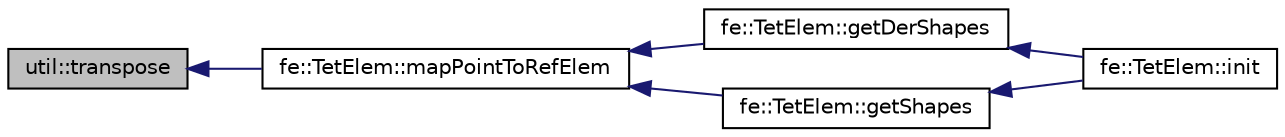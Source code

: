 digraph "util::transpose"
{
  edge [fontname="Helvetica",fontsize="10",labelfontname="Helvetica",labelfontsize="10"];
  node [fontname="Helvetica",fontsize="10",shape=record];
  rankdir="LR";
  Node652 [label="util::transpose",height=0.2,width=0.4,color="black", fillcolor="grey75", style="filled", fontcolor="black"];
  Node652 -> Node653 [dir="back",color="midnightblue",fontsize="10",style="solid",fontname="Helvetica"];
  Node653 [label="fe::TetElem::mapPointToRefElem",height=0.2,width=0.4,color="black", fillcolor="white", style="filled",URL="$classfe_1_1TetElem.html#ab608ed3b2fc3948fabcbec3734d34f45",tooltip="Maps point p in a given element to the reference element. "];
  Node653 -> Node654 [dir="back",color="midnightblue",fontsize="10",style="solid",fontname="Helvetica"];
  Node654 [label="fe::TetElem::getDerShapes",height=0.2,width=0.4,color="black", fillcolor="white", style="filled",URL="$classfe_1_1TetElem.html#a093bba69d7db17b0e5dcc7a8f00fb268",tooltip="Returns the values of derivative of shape function at point p. "];
  Node654 -> Node655 [dir="back",color="midnightblue",fontsize="10",style="solid",fontname="Helvetica"];
  Node655 [label="fe::TetElem::init",height=0.2,width=0.4,color="black", fillcolor="white", style="filled",URL="$classfe_1_1TetElem.html#a03cc619867e61ea3be3348f3d98c48cb",tooltip="Compute the quadrature points for triangle element. "];
  Node653 -> Node656 [dir="back",color="midnightblue",fontsize="10",style="solid",fontname="Helvetica"];
  Node656 [label="fe::TetElem::getShapes",height=0.2,width=0.4,color="black", fillcolor="white", style="filled",URL="$classfe_1_1TetElem.html#abb74d10a4d98759a4c60a2755ed6b4b7",tooltip="Returns the values of shape function at point p. "];
  Node656 -> Node655 [dir="back",color="midnightblue",fontsize="10",style="solid",fontname="Helvetica"];
}

